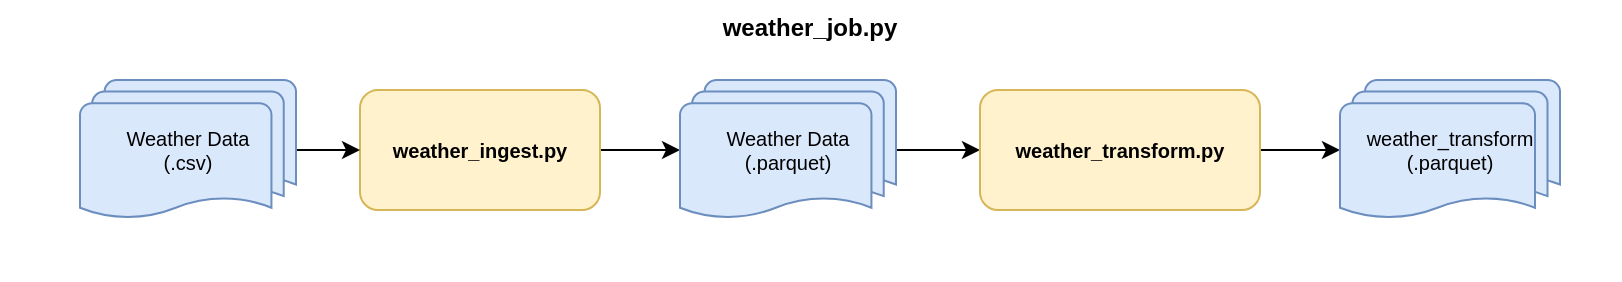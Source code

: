 <mxfile version="13.9.9" type="device"><diagram id="BP0grCW9Kkr1XksWS7Ha" name="Page-1"><mxGraphModel dx="946" dy="612" grid="1" gridSize="10" guides="1" tooltips="1" connect="1" arrows="1" fold="1" page="1" pageScale="1" pageWidth="1169" pageHeight="827" math="0" shadow="0"><root><mxCell id="0"/><mxCell id="1" parent="0"/><mxCell id="g6v9d6JT2oxtJe48koOE-16" value="weather_job.py" style="rounded=1;whiteSpace=wrap;html=1;strokeWidth=1;strokeColor=none;verticalAlign=top;align=center;fontStyle=1" vertex="1" parent="1"><mxGeometry x="80" y="40" width="810" height="140" as="geometry"/></mxCell><mxCell id="g6v9d6JT2oxtJe48koOE-11" style="edgeStyle=orthogonalEdgeStyle;rounded=0;orthogonalLoop=1;jettySize=auto;html=1;entryX=0;entryY=0.5;entryDx=0;entryDy=0;entryPerimeter=0;" edge="1" parent="1" source="g6v9d6JT2oxtJe48koOE-1" target="g6v9d6JT2oxtJe48koOE-10"><mxGeometry relative="1" as="geometry"/></mxCell><mxCell id="g6v9d6JT2oxtJe48koOE-1" value="weather_ingest.py" style="rounded=1;whiteSpace=wrap;html=1;fillColor=#fff2cc;strokeColor=#d6b656;fontSize=10;fontStyle=1" vertex="1" parent="1"><mxGeometry x="260" y="85" width="120" height="60" as="geometry"/></mxCell><mxCell id="g6v9d6JT2oxtJe48koOE-9" style="edgeStyle=orthogonalEdgeStyle;rounded=0;orthogonalLoop=1;jettySize=auto;html=1;entryX=0;entryY=0.5;entryDx=0;entryDy=0;" edge="1" parent="1" source="g6v9d6JT2oxtJe48koOE-8" target="g6v9d6JT2oxtJe48koOE-1"><mxGeometry relative="1" as="geometry"/></mxCell><mxCell id="g6v9d6JT2oxtJe48koOE-8" value="Weather Data&lt;br style=&quot;font-size: 10px;&quot;&gt;(.csv)" style="strokeWidth=1;html=1;shape=mxgraph.flowchart.multi-document;whiteSpace=wrap;fillColor=#dae8fc;strokeColor=#6c8ebf;fontSize=10;" vertex="1" parent="1"><mxGeometry x="120" y="80" width="108" height="70" as="geometry"/></mxCell><mxCell id="g6v9d6JT2oxtJe48koOE-13" style="edgeStyle=orthogonalEdgeStyle;rounded=0;orthogonalLoop=1;jettySize=auto;html=1;entryX=0;entryY=0.5;entryDx=0;entryDy=0;" edge="1" parent="1" source="g6v9d6JT2oxtJe48koOE-10" target="g6v9d6JT2oxtJe48koOE-12"><mxGeometry relative="1" as="geometry"/></mxCell><mxCell id="g6v9d6JT2oxtJe48koOE-10" value="Weather Data&lt;br style=&quot;font-size: 10px;&quot;&gt;(.parquet)" style="strokeWidth=1;html=1;shape=mxgraph.flowchart.multi-document;whiteSpace=wrap;fillColor=#dae8fc;strokeColor=#6c8ebf;align=center;fontSize=10;" vertex="1" parent="1"><mxGeometry x="420" y="80" width="108" height="70" as="geometry"/></mxCell><mxCell id="g6v9d6JT2oxtJe48koOE-15" style="edgeStyle=orthogonalEdgeStyle;rounded=0;orthogonalLoop=1;jettySize=auto;html=1;entryX=0;entryY=0.5;entryDx=0;entryDy=0;entryPerimeter=0;" edge="1" parent="1" source="g6v9d6JT2oxtJe48koOE-12" target="g6v9d6JT2oxtJe48koOE-14"><mxGeometry relative="1" as="geometry"/></mxCell><mxCell id="g6v9d6JT2oxtJe48koOE-12" value="weather_transform.py" style="rounded=1;whiteSpace=wrap;html=1;fillColor=#fff2cc;strokeColor=#d6b656;fontSize=10;fontStyle=1" vertex="1" parent="1"><mxGeometry x="570" y="85" width="140" height="60" as="geometry"/></mxCell><mxCell id="g6v9d6JT2oxtJe48koOE-14" value="weather_transform&lt;br style=&quot;font-size: 10px;&quot;&gt;(.parquet)" style="strokeWidth=1;html=1;shape=mxgraph.flowchart.multi-document;whiteSpace=wrap;fillColor=#dae8fc;strokeColor=#6c8ebf;fontSize=10;align=center;" vertex="1" parent="1"><mxGeometry x="750" y="80" width="110" height="70" as="geometry"/></mxCell></root></mxGraphModel></diagram></mxfile>
